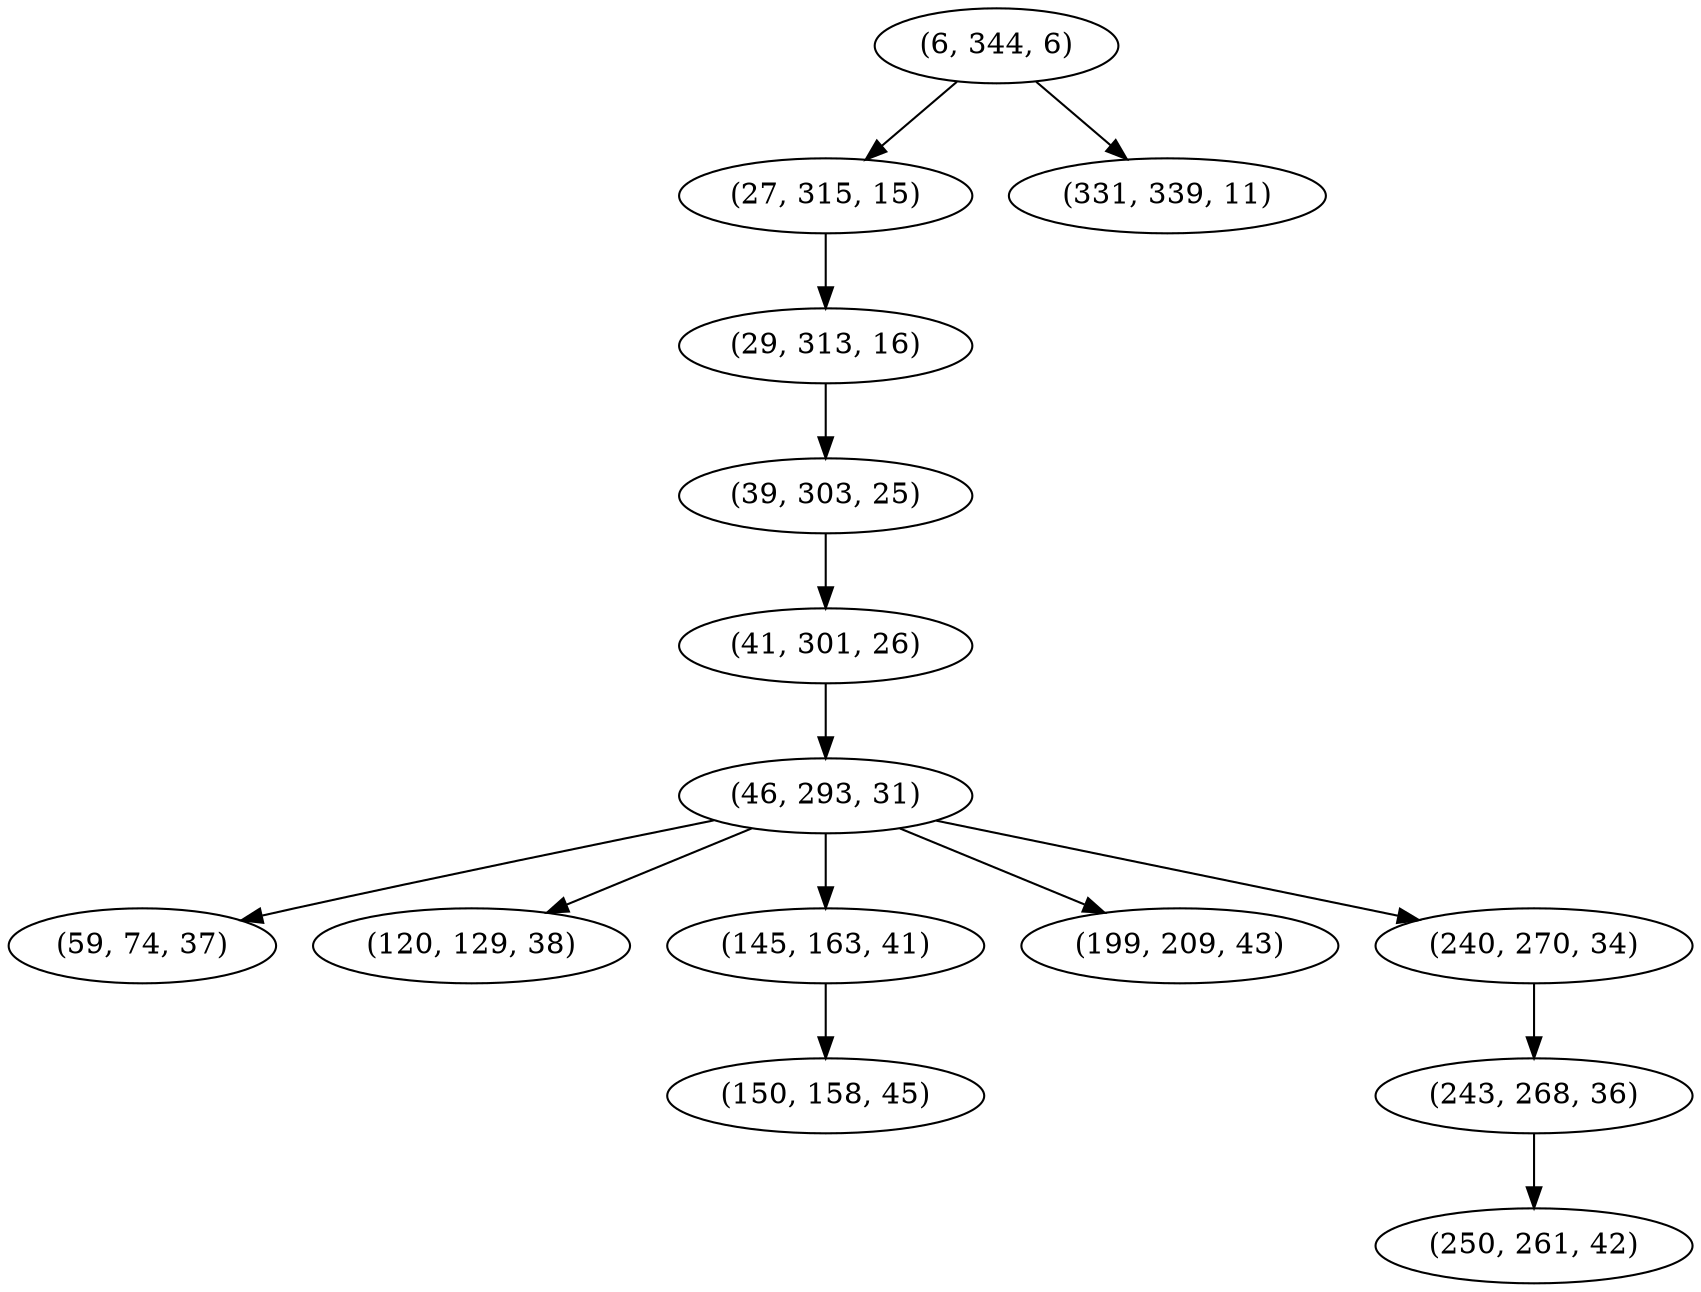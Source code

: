 digraph tree {
    "(6, 344, 6)";
    "(27, 315, 15)";
    "(29, 313, 16)";
    "(39, 303, 25)";
    "(41, 301, 26)";
    "(46, 293, 31)";
    "(59, 74, 37)";
    "(120, 129, 38)";
    "(145, 163, 41)";
    "(150, 158, 45)";
    "(199, 209, 43)";
    "(240, 270, 34)";
    "(243, 268, 36)";
    "(250, 261, 42)";
    "(331, 339, 11)";
    "(6, 344, 6)" -> "(27, 315, 15)";
    "(6, 344, 6)" -> "(331, 339, 11)";
    "(27, 315, 15)" -> "(29, 313, 16)";
    "(29, 313, 16)" -> "(39, 303, 25)";
    "(39, 303, 25)" -> "(41, 301, 26)";
    "(41, 301, 26)" -> "(46, 293, 31)";
    "(46, 293, 31)" -> "(59, 74, 37)";
    "(46, 293, 31)" -> "(120, 129, 38)";
    "(46, 293, 31)" -> "(145, 163, 41)";
    "(46, 293, 31)" -> "(199, 209, 43)";
    "(46, 293, 31)" -> "(240, 270, 34)";
    "(145, 163, 41)" -> "(150, 158, 45)";
    "(240, 270, 34)" -> "(243, 268, 36)";
    "(243, 268, 36)" -> "(250, 261, 42)";
}
